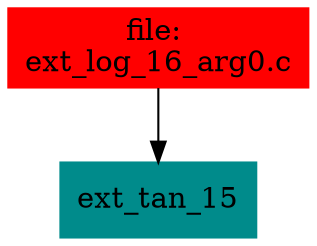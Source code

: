 digraph G {
node [shape=box]

0 [label="file: 
ext_log_16_arg0.c",color=red, style=filled]
1 [label="ext_tan_15",color=cyan4, style=filled]
0 -> 1


}

